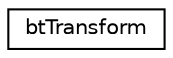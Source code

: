 digraph G
{
  edge [fontname="Helvetica",fontsize="10",labelfontname="Helvetica",labelfontsize="10"];
  node [fontname="Helvetica",fontsize="10",shape=record];
  rankdir=LR;
  Node1 [label="btTransform",height=0.2,width=0.4,color="black", fillcolor="white", style="filled",URL="$d4/d79/classbtTransform.html",tooltip="The btTransform class supports rigid transforms with only translation and rotation and no scaling/she..."];
}
